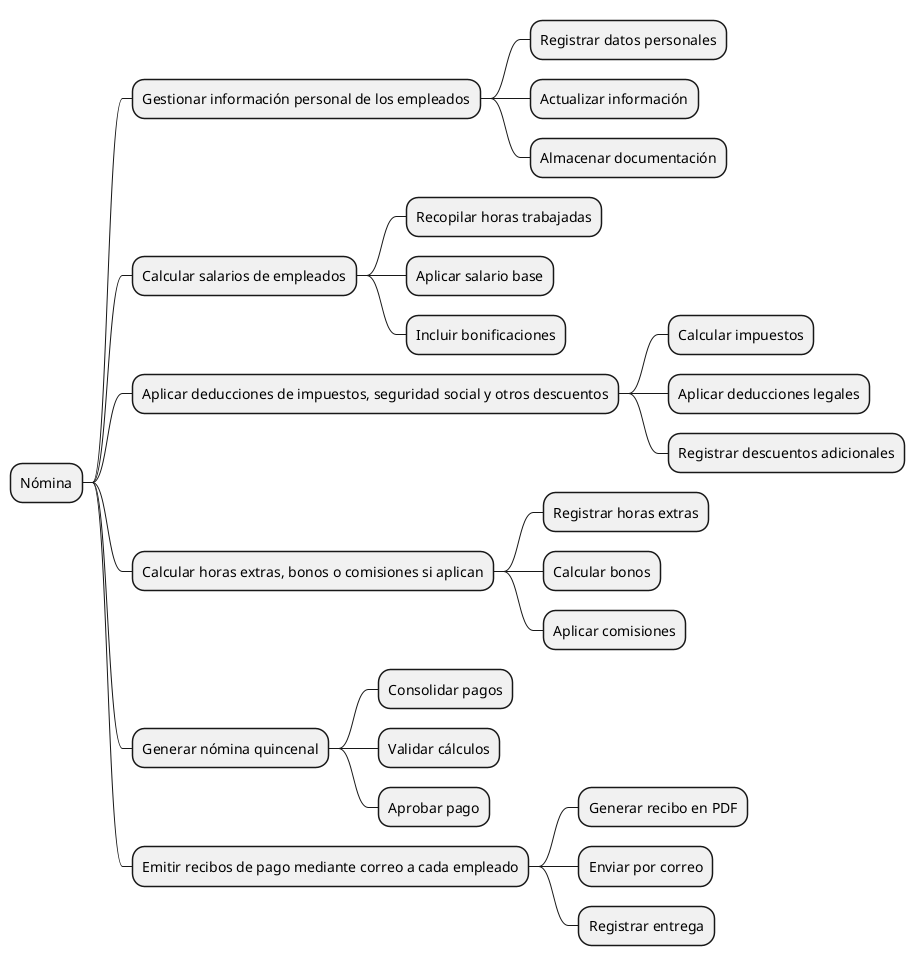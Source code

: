 @startmindmap
* Nómina
** Gestionar información personal de los empleados
*** Registrar datos personales
*** Actualizar información
*** Almacenar documentación
** Calcular salarios de empleados
*** Recopilar horas trabajadas
*** Aplicar salario base
*** Incluir bonificaciones
** Aplicar deducciones de impuestos, seguridad social y otros descuentos
*** Calcular impuestos
*** Aplicar deducciones legales
*** Registrar descuentos adicionales
** Calcular horas extras, bonos o comisiones si aplican
*** Registrar horas extras
*** Calcular bonos
*** Aplicar comisiones
** Generar nómina quincenal
*** Consolidar pagos
*** Validar cálculos
*** Aprobar pago
** Emitir recibos de pago mediante correo a cada empleado
*** Generar recibo en PDF
*** Enviar por correo
*** Registrar entrega
@endmindmap
